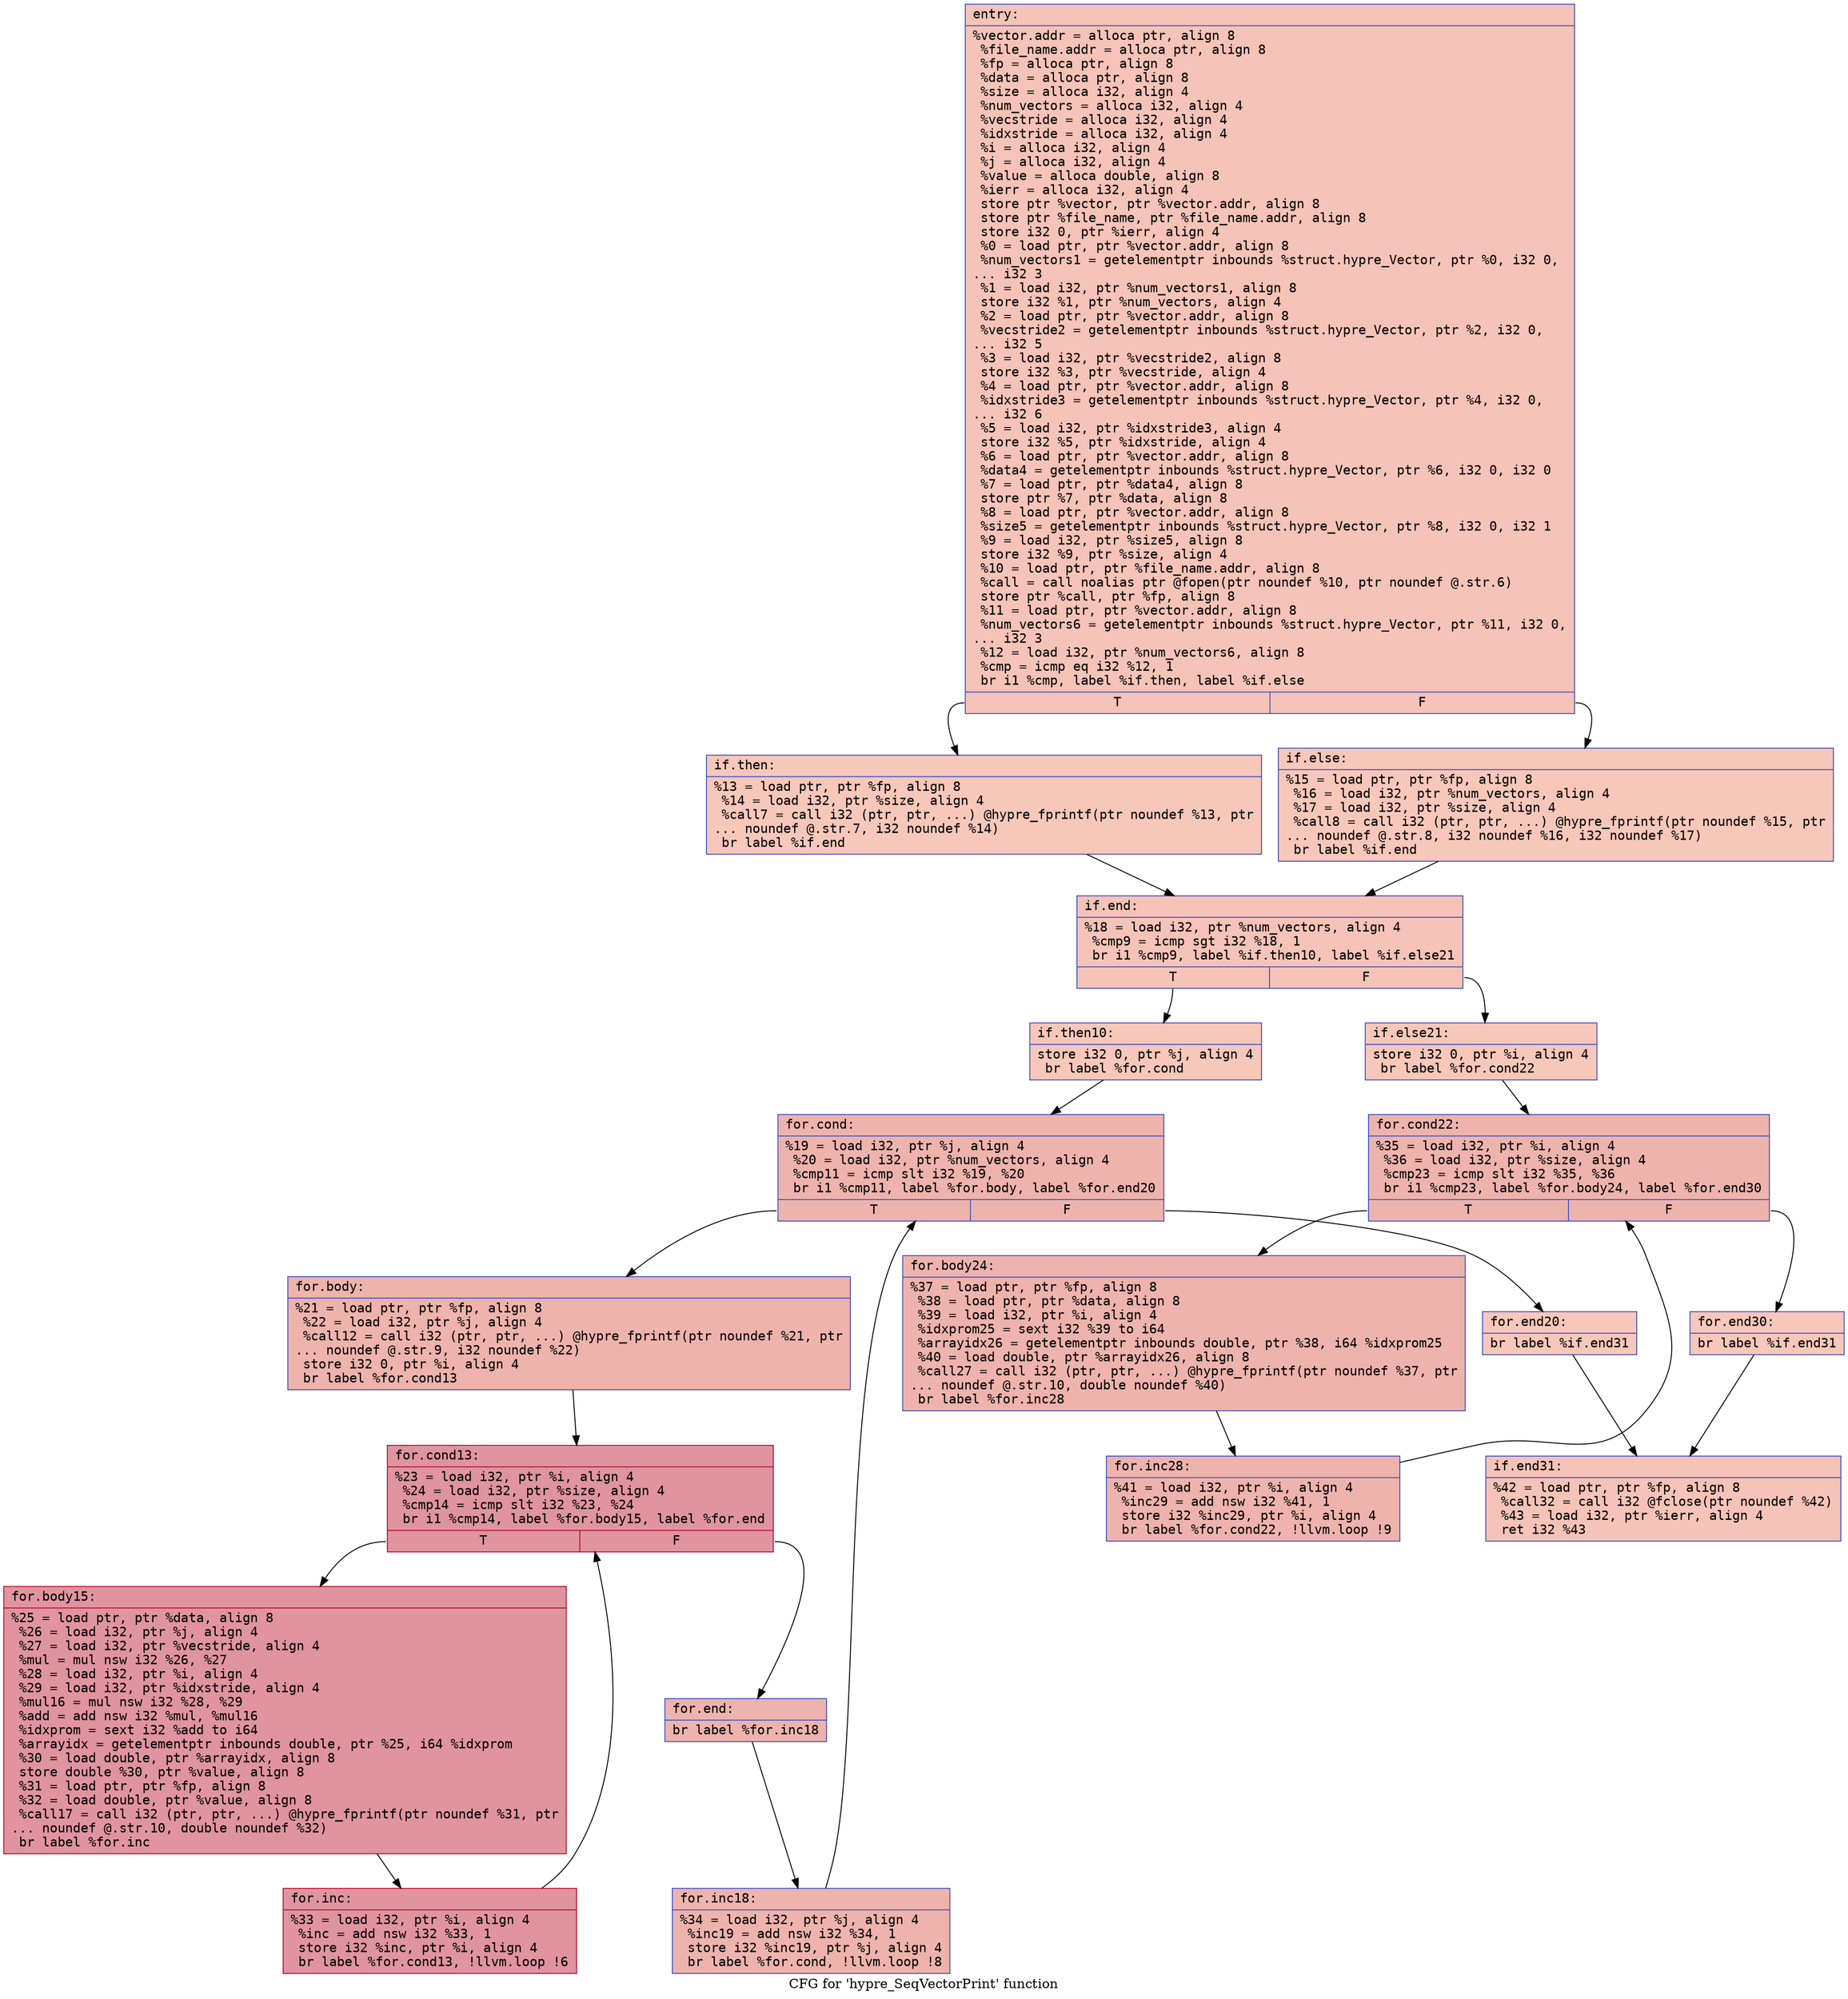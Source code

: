 digraph "CFG for 'hypre_SeqVectorPrint' function" {
	label="CFG for 'hypre_SeqVectorPrint' function";

	Node0x559a841757a0 [shape=record,color="#3d50c3ff", style=filled, fillcolor="#e8765c70" fontname="Courier",label="{entry:\l|  %vector.addr = alloca ptr, align 8\l  %file_name.addr = alloca ptr, align 8\l  %fp = alloca ptr, align 8\l  %data = alloca ptr, align 8\l  %size = alloca i32, align 4\l  %num_vectors = alloca i32, align 4\l  %vecstride = alloca i32, align 4\l  %idxstride = alloca i32, align 4\l  %i = alloca i32, align 4\l  %j = alloca i32, align 4\l  %value = alloca double, align 8\l  %ierr = alloca i32, align 4\l  store ptr %vector, ptr %vector.addr, align 8\l  store ptr %file_name, ptr %file_name.addr, align 8\l  store i32 0, ptr %ierr, align 4\l  %0 = load ptr, ptr %vector.addr, align 8\l  %num_vectors1 = getelementptr inbounds %struct.hypre_Vector, ptr %0, i32 0,\l... i32 3\l  %1 = load i32, ptr %num_vectors1, align 8\l  store i32 %1, ptr %num_vectors, align 4\l  %2 = load ptr, ptr %vector.addr, align 8\l  %vecstride2 = getelementptr inbounds %struct.hypre_Vector, ptr %2, i32 0,\l... i32 5\l  %3 = load i32, ptr %vecstride2, align 8\l  store i32 %3, ptr %vecstride, align 4\l  %4 = load ptr, ptr %vector.addr, align 8\l  %idxstride3 = getelementptr inbounds %struct.hypre_Vector, ptr %4, i32 0,\l... i32 6\l  %5 = load i32, ptr %idxstride3, align 4\l  store i32 %5, ptr %idxstride, align 4\l  %6 = load ptr, ptr %vector.addr, align 8\l  %data4 = getelementptr inbounds %struct.hypre_Vector, ptr %6, i32 0, i32 0\l  %7 = load ptr, ptr %data4, align 8\l  store ptr %7, ptr %data, align 8\l  %8 = load ptr, ptr %vector.addr, align 8\l  %size5 = getelementptr inbounds %struct.hypre_Vector, ptr %8, i32 0, i32 1\l  %9 = load i32, ptr %size5, align 8\l  store i32 %9, ptr %size, align 4\l  %10 = load ptr, ptr %file_name.addr, align 8\l  %call = call noalias ptr @fopen(ptr noundef %10, ptr noundef @.str.6)\l  store ptr %call, ptr %fp, align 8\l  %11 = load ptr, ptr %vector.addr, align 8\l  %num_vectors6 = getelementptr inbounds %struct.hypre_Vector, ptr %11, i32 0,\l... i32 3\l  %12 = load i32, ptr %num_vectors6, align 8\l  %cmp = icmp eq i32 %12, 1\l  br i1 %cmp, label %if.then, label %if.else\l|{<s0>T|<s1>F}}"];
	Node0x559a841757a0:s0 -> Node0x559a84177210[tooltip="entry -> if.then\nProbability 50.00%" ];
	Node0x559a841757a0:s1 -> Node0x559a84177280[tooltip="entry -> if.else\nProbability 50.00%" ];
	Node0x559a84177210 [shape=record,color="#3d50c3ff", style=filled, fillcolor="#ec7f6370" fontname="Courier",label="{if.then:\l|  %13 = load ptr, ptr %fp, align 8\l  %14 = load i32, ptr %size, align 4\l  %call7 = call i32 (ptr, ptr, ...) @hypre_fprintf(ptr noundef %13, ptr\l... noundef @.str.7, i32 noundef %14)\l  br label %if.end\l}"];
	Node0x559a84177210 -> Node0x559a84177830[tooltip="if.then -> if.end\nProbability 100.00%" ];
	Node0x559a84177280 [shape=record,color="#3d50c3ff", style=filled, fillcolor="#ec7f6370" fontname="Courier",label="{if.else:\l|  %15 = load ptr, ptr %fp, align 8\l  %16 = load i32, ptr %num_vectors, align 4\l  %17 = load i32, ptr %size, align 4\l  %call8 = call i32 (ptr, ptr, ...) @hypre_fprintf(ptr noundef %15, ptr\l... noundef @.str.8, i32 noundef %16, i32 noundef %17)\l  br label %if.end\l}"];
	Node0x559a84177280 -> Node0x559a84177830[tooltip="if.else -> if.end\nProbability 100.00%" ];
	Node0x559a84177830 [shape=record,color="#3d50c3ff", style=filled, fillcolor="#e8765c70" fontname="Courier",label="{if.end:\l|  %18 = load i32, ptr %num_vectors, align 4\l  %cmp9 = icmp sgt i32 %18, 1\l  br i1 %cmp9, label %if.then10, label %if.else21\l|{<s0>T|<s1>F}}"];
	Node0x559a84177830:s0 -> Node0x559a84177da0[tooltip="if.end -> if.then10\nProbability 50.00%" ];
	Node0x559a84177830:s1 -> Node0x559a84177e20[tooltip="if.end -> if.else21\nProbability 50.00%" ];
	Node0x559a84177da0 [shape=record,color="#3d50c3ff", style=filled, fillcolor="#ec7f6370" fontname="Courier",label="{if.then10:\l|  store i32 0, ptr %j, align 4\l  br label %for.cond\l}"];
	Node0x559a84177da0 -> Node0x559a84177ff0[tooltip="if.then10 -> for.cond\nProbability 100.00%" ];
	Node0x559a84177ff0 [shape=record,color="#3d50c3ff", style=filled, fillcolor="#d6524470" fontname="Courier",label="{for.cond:\l|  %19 = load i32, ptr %j, align 4\l  %20 = load i32, ptr %num_vectors, align 4\l  %cmp11 = icmp slt i32 %19, %20\l  br i1 %cmp11, label %for.body, label %for.end20\l|{<s0>T|<s1>F}}"];
	Node0x559a84177ff0:s0 -> Node0x559a84178290[tooltip="for.cond -> for.body\nProbability 96.88%" ];
	Node0x559a84177ff0:s1 -> Node0x559a84178310[tooltip="for.cond -> for.end20\nProbability 3.12%" ];
	Node0x559a84178290 [shape=record,color="#3d50c3ff", style=filled, fillcolor="#d6524470" fontname="Courier",label="{for.body:\l|  %21 = load ptr, ptr %fp, align 8\l  %22 = load i32, ptr %j, align 4\l  %call12 = call i32 (ptr, ptr, ...) @hypre_fprintf(ptr noundef %21, ptr\l... noundef @.str.9, i32 noundef %22)\l  store i32 0, ptr %i, align 4\l  br label %for.cond13\l}"];
	Node0x559a84178290 -> Node0x559a841786b0[tooltip="for.body -> for.cond13\nProbability 100.00%" ];
	Node0x559a841786b0 [shape=record,color="#b70d28ff", style=filled, fillcolor="#b70d2870" fontname="Courier",label="{for.cond13:\l|  %23 = load i32, ptr %i, align 4\l  %24 = load i32, ptr %size, align 4\l  %cmp14 = icmp slt i32 %23, %24\l  br i1 %cmp14, label %for.body15, label %for.end\l|{<s0>T|<s1>F}}"];
	Node0x559a841786b0:s0 -> Node0x559a84178950[tooltip="for.cond13 -> for.body15\nProbability 96.88%" ];
	Node0x559a841786b0:s1 -> Node0x559a841789d0[tooltip="for.cond13 -> for.end\nProbability 3.12%" ];
	Node0x559a84178950 [shape=record,color="#b70d28ff", style=filled, fillcolor="#b70d2870" fontname="Courier",label="{for.body15:\l|  %25 = load ptr, ptr %data, align 8\l  %26 = load i32, ptr %j, align 4\l  %27 = load i32, ptr %vecstride, align 4\l  %mul = mul nsw i32 %26, %27\l  %28 = load i32, ptr %i, align 4\l  %29 = load i32, ptr %idxstride, align 4\l  %mul16 = mul nsw i32 %28, %29\l  %add = add nsw i32 %mul, %mul16\l  %idxprom = sext i32 %add to i64\l  %arrayidx = getelementptr inbounds double, ptr %25, i64 %idxprom\l  %30 = load double, ptr %arrayidx, align 8\l  store double %30, ptr %value, align 8\l  %31 = load ptr, ptr %fp, align 8\l  %32 = load double, ptr %value, align 8\l  %call17 = call i32 (ptr, ptr, ...) @hypre_fprintf(ptr noundef %31, ptr\l... noundef @.str.10, double noundef %32)\l  br label %for.inc\l}"];
	Node0x559a84178950 -> Node0x559a841793d0[tooltip="for.body15 -> for.inc\nProbability 100.00%" ];
	Node0x559a841793d0 [shape=record,color="#b70d28ff", style=filled, fillcolor="#b70d2870" fontname="Courier",label="{for.inc:\l|  %33 = load i32, ptr %i, align 4\l  %inc = add nsw i32 %33, 1\l  store i32 %inc, ptr %i, align 4\l  br label %for.cond13, !llvm.loop !6\l}"];
	Node0x559a841793d0 -> Node0x559a841786b0[tooltip="for.inc -> for.cond13\nProbability 100.00%" ];
	Node0x559a841789d0 [shape=record,color="#3d50c3ff", style=filled, fillcolor="#d6524470" fontname="Courier",label="{for.end:\l|  br label %for.inc18\l}"];
	Node0x559a841789d0 -> Node0x559a84179840[tooltip="for.end -> for.inc18\nProbability 100.00%" ];
	Node0x559a84179840 [shape=record,color="#3d50c3ff", style=filled, fillcolor="#d6524470" fontname="Courier",label="{for.inc18:\l|  %34 = load i32, ptr %j, align 4\l  %inc19 = add nsw i32 %34, 1\l  store i32 %inc19, ptr %j, align 4\l  br label %for.cond, !llvm.loop !8\l}"];
	Node0x559a84179840 -> Node0x559a84177ff0[tooltip="for.inc18 -> for.cond\nProbability 100.00%" ];
	Node0x559a84178310 [shape=record,color="#3d50c3ff", style=filled, fillcolor="#ec7f6370" fontname="Courier",label="{for.end20:\l|  br label %if.end31\l}"];
	Node0x559a84178310 -> Node0x559a8417a2e0[tooltip="for.end20 -> if.end31\nProbability 100.00%" ];
	Node0x559a84177e20 [shape=record,color="#3d50c3ff", style=filled, fillcolor="#ec7f6370" fontname="Courier",label="{if.else21:\l|  store i32 0, ptr %i, align 4\l  br label %for.cond22\l}"];
	Node0x559a84177e20 -> Node0x559a8417a470[tooltip="if.else21 -> for.cond22\nProbability 100.00%" ];
	Node0x559a8417a470 [shape=record,color="#3d50c3ff", style=filled, fillcolor="#d6524470" fontname="Courier",label="{for.cond22:\l|  %35 = load i32, ptr %i, align 4\l  %36 = load i32, ptr %size, align 4\l  %cmp23 = icmp slt i32 %35, %36\l  br i1 %cmp23, label %for.body24, label %for.end30\l|{<s0>T|<s1>F}}"];
	Node0x559a8417a470:s0 -> Node0x559a8417a710[tooltip="for.cond22 -> for.body24\nProbability 96.88%" ];
	Node0x559a8417a470:s1 -> Node0x559a8417a790[tooltip="for.cond22 -> for.end30\nProbability 3.12%" ];
	Node0x559a8417a710 [shape=record,color="#3d50c3ff", style=filled, fillcolor="#d6524470" fontname="Courier",label="{for.body24:\l|  %37 = load ptr, ptr %fp, align 8\l  %38 = load ptr, ptr %data, align 8\l  %39 = load i32, ptr %i, align 4\l  %idxprom25 = sext i32 %39 to i64\l  %arrayidx26 = getelementptr inbounds double, ptr %38, i64 %idxprom25\l  %40 = load double, ptr %arrayidx26, align 8\l  %call27 = call i32 (ptr, ptr, ...) @hypre_fprintf(ptr noundef %37, ptr\l... noundef @.str.10, double noundef %40)\l  br label %for.inc28\l}"];
	Node0x559a8417a710 -> Node0x559a8417aca0[tooltip="for.body24 -> for.inc28\nProbability 100.00%" ];
	Node0x559a8417aca0 [shape=record,color="#3d50c3ff", style=filled, fillcolor="#d6524470" fontname="Courier",label="{for.inc28:\l|  %41 = load i32, ptr %i, align 4\l  %inc29 = add nsw i32 %41, 1\l  store i32 %inc29, ptr %i, align 4\l  br label %for.cond22, !llvm.loop !9\l}"];
	Node0x559a8417aca0 -> Node0x559a8417a470[tooltip="for.inc28 -> for.cond22\nProbability 100.00%" ];
	Node0x559a8417a790 [shape=record,color="#3d50c3ff", style=filled, fillcolor="#ec7f6370" fontname="Courier",label="{for.end30:\l|  br label %if.end31\l}"];
	Node0x559a8417a790 -> Node0x559a8417a2e0[tooltip="for.end30 -> if.end31\nProbability 100.00%" ];
	Node0x559a8417a2e0 [shape=record,color="#3d50c3ff", style=filled, fillcolor="#e8765c70" fontname="Courier",label="{if.end31:\l|  %42 = load ptr, ptr %fp, align 8\l  %call32 = call i32 @fclose(ptr noundef %42)\l  %43 = load i32, ptr %ierr, align 4\l  ret i32 %43\l}"];
}
